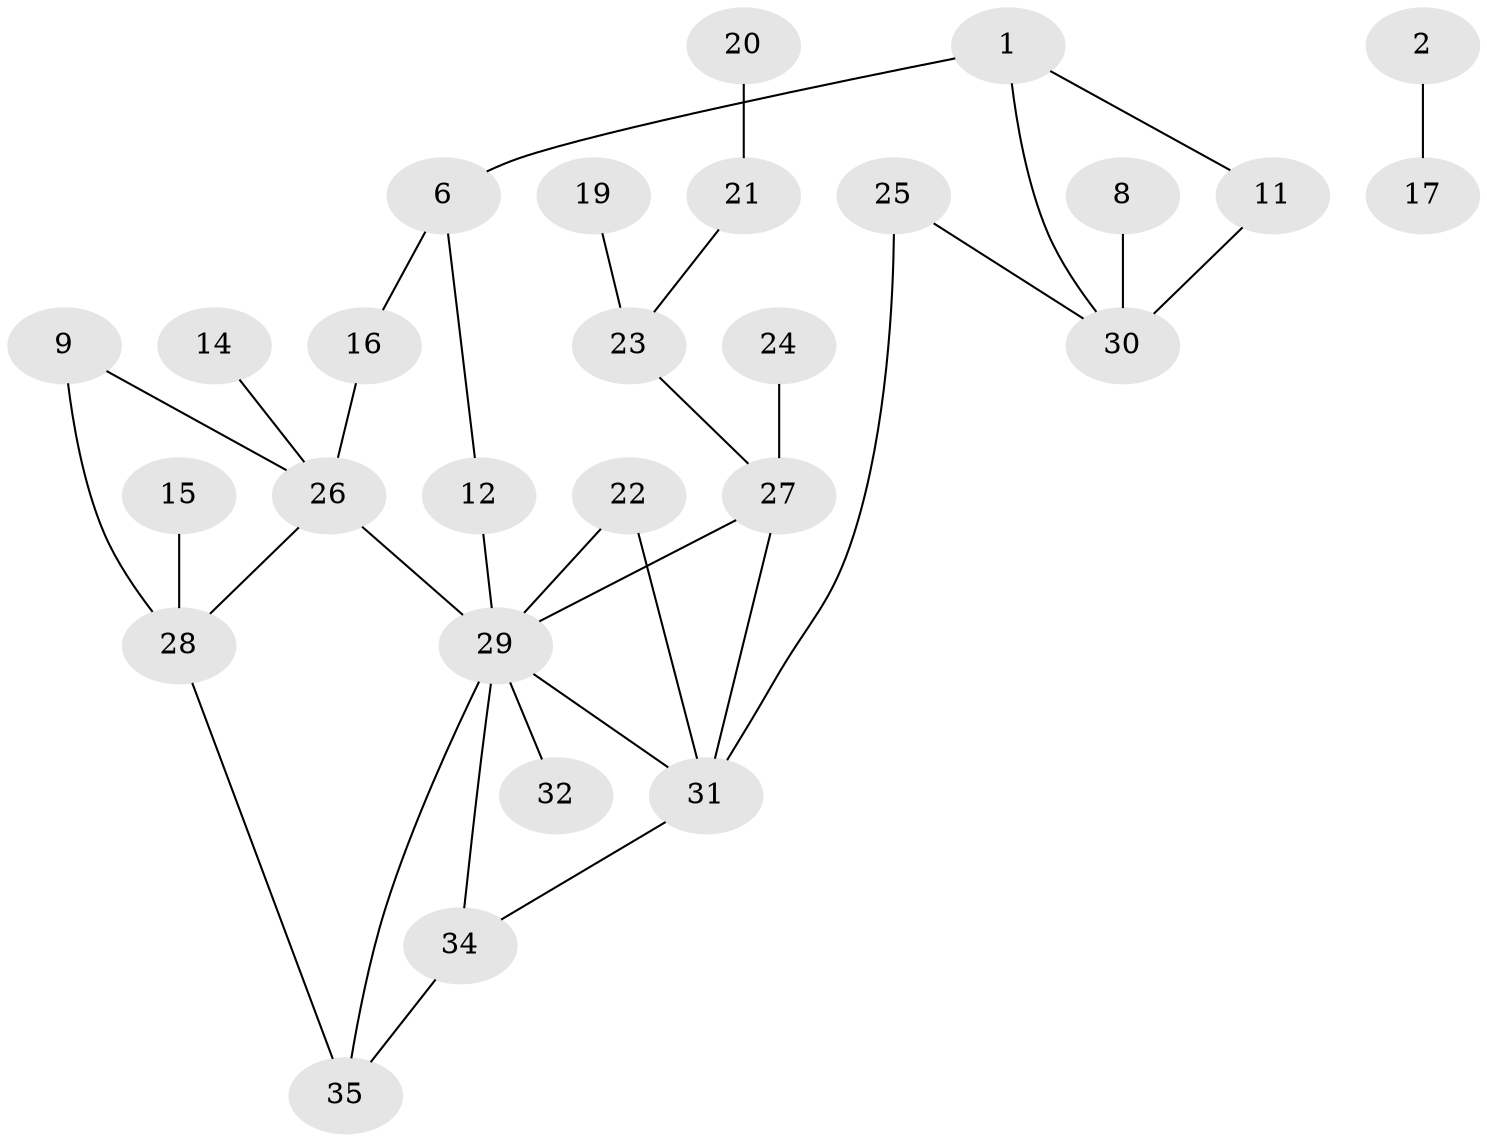 // original degree distribution, {3: 0.18571428571428572, 1: 0.2714285714285714, 4: 0.08571428571428572, 2: 0.2857142857142857, 0: 0.11428571428571428, 5: 0.05714285714285714}
// Generated by graph-tools (version 1.1) at 2025/49/03/09/25 03:49:12]
// undirected, 27 vertices, 34 edges
graph export_dot {
graph [start="1"]
  node [color=gray90,style=filled];
  1;
  2;
  6;
  8;
  9;
  11;
  12;
  14;
  15;
  16;
  17;
  19;
  20;
  21;
  22;
  23;
  24;
  25;
  26;
  27;
  28;
  29;
  30;
  31;
  32;
  34;
  35;
  1 -- 6 [weight=1.0];
  1 -- 11 [weight=1.0];
  1 -- 30 [weight=1.0];
  2 -- 17 [weight=1.0];
  6 -- 12 [weight=1.0];
  6 -- 16 [weight=1.0];
  8 -- 30 [weight=2.0];
  9 -- 26 [weight=1.0];
  9 -- 28 [weight=1.0];
  11 -- 30 [weight=1.0];
  12 -- 29 [weight=1.0];
  14 -- 26 [weight=1.0];
  15 -- 28 [weight=2.0];
  16 -- 26 [weight=1.0];
  19 -- 23 [weight=1.0];
  20 -- 21 [weight=1.0];
  21 -- 23 [weight=1.0];
  22 -- 29 [weight=1.0];
  22 -- 31 [weight=1.0];
  23 -- 27 [weight=1.0];
  24 -- 27 [weight=1.0];
  25 -- 30 [weight=1.0];
  25 -- 31 [weight=1.0];
  26 -- 28 [weight=1.0];
  26 -- 29 [weight=1.0];
  27 -- 29 [weight=1.0];
  27 -- 31 [weight=1.0];
  28 -- 35 [weight=1.0];
  29 -- 31 [weight=1.0];
  29 -- 32 [weight=1.0];
  29 -- 34 [weight=1.0];
  29 -- 35 [weight=1.0];
  31 -- 34 [weight=1.0];
  34 -- 35 [weight=1.0];
}
